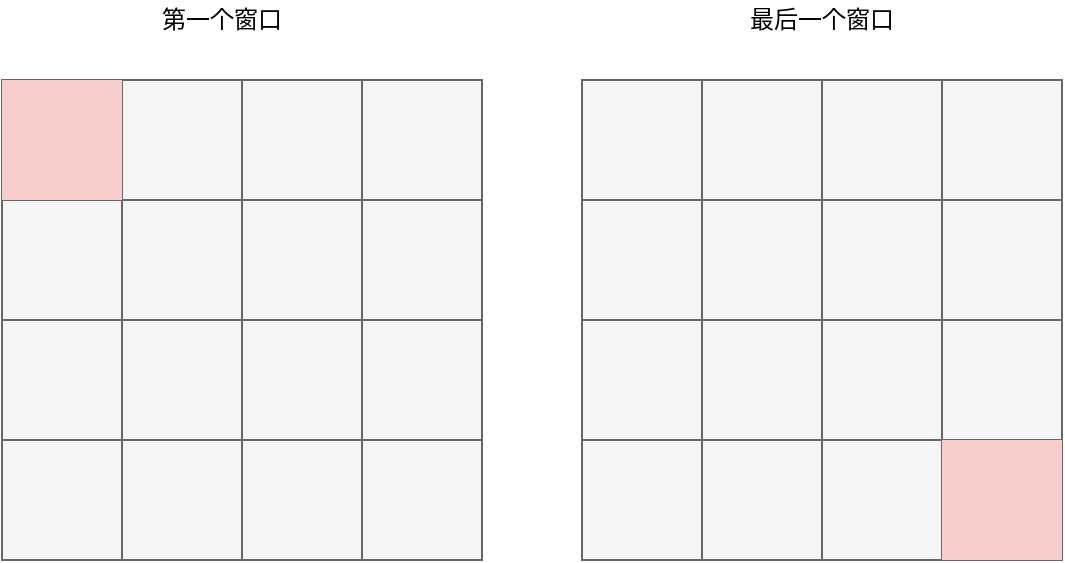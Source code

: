 <mxfile>
    <diagram id="Euq47NzqAwkgTYruWYWR" name="slider_window">
        <mxGraphModel dx="1077" dy="492" grid="1" gridSize="10" guides="1" tooltips="1" connect="1" arrows="1" fold="1" page="1" pageScale="1" pageWidth="827" pageHeight="1169" math="0" shadow="0">
            <root>
                <mxCell id="n5xZ4MemnUgpUKUkKyeN-0"/>
                <mxCell id="n5xZ4MemnUgpUKUkKyeN-1" parent="n5xZ4MemnUgpUKUkKyeN-0"/>
                <mxCell id="n5xZ4MemnUgpUKUkKyeN-87" value="" style="shape=table;html=1;whiteSpace=wrap;startSize=0;container=1;collapsible=0;childLayout=tableLayout;fillColor=#f5f5f5;strokeColor=#666666;fontColor=#333333;" vertex="1" parent="n5xZ4MemnUgpUKUkKyeN-1">
                    <mxGeometry x="80" y="140" width="240" height="240" as="geometry"/>
                </mxCell>
                <mxCell id="n5xZ4MemnUgpUKUkKyeN-88" value="" style="shape=partialRectangle;html=1;whiteSpace=wrap;collapsible=0;dropTarget=0;pointerEvents=0;fillColor=none;top=0;left=0;bottom=0;right=0;points=[[0,0.5],[1,0.5]];portConstraint=eastwest;" vertex="1" parent="n5xZ4MemnUgpUKUkKyeN-87">
                    <mxGeometry width="240" height="60" as="geometry"/>
                </mxCell>
                <mxCell id="n5xZ4MemnUgpUKUkKyeN-89" value="" style="shape=partialRectangle;html=1;whiteSpace=wrap;connectable=0;overflow=hidden;fillColor=#f8cecc;top=0;left=0;bottom=0;right=0;strokeColor=#b85450;" vertex="1" parent="n5xZ4MemnUgpUKUkKyeN-88">
                    <mxGeometry width="60" height="60" as="geometry"/>
                </mxCell>
                <mxCell id="n5xZ4MemnUgpUKUkKyeN-90" value="" style="shape=partialRectangle;html=1;whiteSpace=wrap;connectable=0;overflow=hidden;fillColor=none;top=0;left=0;bottom=0;right=0;" vertex="1" parent="n5xZ4MemnUgpUKUkKyeN-88">
                    <mxGeometry x="60" width="60" height="60" as="geometry"/>
                </mxCell>
                <mxCell id="n5xZ4MemnUgpUKUkKyeN-91" value="" style="shape=partialRectangle;html=1;whiteSpace=wrap;connectable=0;overflow=hidden;fillColor=none;top=0;left=0;bottom=0;right=0;" vertex="1" parent="n5xZ4MemnUgpUKUkKyeN-88">
                    <mxGeometry x="120" width="60" height="60" as="geometry"/>
                </mxCell>
                <mxCell id="n5xZ4MemnUgpUKUkKyeN-92" value="" style="shape=partialRectangle;html=1;whiteSpace=wrap;connectable=0;overflow=hidden;fillColor=none;top=0;left=0;bottom=0;right=0;" vertex="1" parent="n5xZ4MemnUgpUKUkKyeN-88">
                    <mxGeometry x="180" width="60" height="60" as="geometry"/>
                </mxCell>
                <mxCell id="n5xZ4MemnUgpUKUkKyeN-93" value="" style="shape=partialRectangle;html=1;whiteSpace=wrap;collapsible=0;dropTarget=0;pointerEvents=0;fillColor=none;top=0;left=0;bottom=0;right=0;points=[[0,0.5],[1,0.5]];portConstraint=eastwest;" vertex="1" parent="n5xZ4MemnUgpUKUkKyeN-87">
                    <mxGeometry y="60" width="240" height="60" as="geometry"/>
                </mxCell>
                <mxCell id="n5xZ4MemnUgpUKUkKyeN-94" value="" style="shape=partialRectangle;html=1;whiteSpace=wrap;connectable=0;overflow=hidden;fillColor=none;top=0;left=0;bottom=0;right=0;" vertex="1" parent="n5xZ4MemnUgpUKUkKyeN-93">
                    <mxGeometry width="60" height="60" as="geometry"/>
                </mxCell>
                <mxCell id="n5xZ4MemnUgpUKUkKyeN-95" value="" style="shape=partialRectangle;html=1;whiteSpace=wrap;connectable=0;overflow=hidden;fillColor=none;top=0;left=0;bottom=0;right=0;" vertex="1" parent="n5xZ4MemnUgpUKUkKyeN-93">
                    <mxGeometry x="60" width="60" height="60" as="geometry"/>
                </mxCell>
                <mxCell id="n5xZ4MemnUgpUKUkKyeN-96" value="" style="shape=partialRectangle;html=1;whiteSpace=wrap;connectable=0;overflow=hidden;fillColor=none;top=0;left=0;bottom=0;right=0;" vertex="1" parent="n5xZ4MemnUgpUKUkKyeN-93">
                    <mxGeometry x="120" width="60" height="60" as="geometry"/>
                </mxCell>
                <mxCell id="n5xZ4MemnUgpUKUkKyeN-97" value="" style="shape=partialRectangle;html=1;whiteSpace=wrap;connectable=0;overflow=hidden;fillColor=none;top=0;left=0;bottom=0;right=0;" vertex="1" parent="n5xZ4MemnUgpUKUkKyeN-93">
                    <mxGeometry x="180" width="60" height="60" as="geometry"/>
                </mxCell>
                <mxCell id="n5xZ4MemnUgpUKUkKyeN-98" value="" style="shape=partialRectangle;html=1;whiteSpace=wrap;collapsible=0;dropTarget=0;pointerEvents=0;fillColor=none;top=0;left=0;bottom=0;right=0;points=[[0,0.5],[1,0.5]];portConstraint=eastwest;" vertex="1" parent="n5xZ4MemnUgpUKUkKyeN-87">
                    <mxGeometry y="120" width="240" height="60" as="geometry"/>
                </mxCell>
                <mxCell id="n5xZ4MemnUgpUKUkKyeN-99" value="" style="shape=partialRectangle;html=1;whiteSpace=wrap;connectable=0;overflow=hidden;fillColor=none;top=0;left=0;bottom=0;right=0;" vertex="1" parent="n5xZ4MemnUgpUKUkKyeN-98">
                    <mxGeometry width="60" height="60" as="geometry"/>
                </mxCell>
                <mxCell id="n5xZ4MemnUgpUKUkKyeN-100" value="" style="shape=partialRectangle;html=1;whiteSpace=wrap;connectable=0;overflow=hidden;fillColor=none;top=0;left=0;bottom=0;right=0;" vertex="1" parent="n5xZ4MemnUgpUKUkKyeN-98">
                    <mxGeometry x="60" width="60" height="60" as="geometry"/>
                </mxCell>
                <mxCell id="n5xZ4MemnUgpUKUkKyeN-101" value="" style="shape=partialRectangle;html=1;whiteSpace=wrap;connectable=0;overflow=hidden;fillColor=none;top=0;left=0;bottom=0;right=0;" vertex="1" parent="n5xZ4MemnUgpUKUkKyeN-98">
                    <mxGeometry x="120" width="60" height="60" as="geometry"/>
                </mxCell>
                <mxCell id="n5xZ4MemnUgpUKUkKyeN-102" value="" style="shape=partialRectangle;html=1;whiteSpace=wrap;connectable=0;overflow=hidden;fillColor=none;top=0;left=0;bottom=0;right=0;" vertex="1" parent="n5xZ4MemnUgpUKUkKyeN-98">
                    <mxGeometry x="180" width="60" height="60" as="geometry"/>
                </mxCell>
                <mxCell id="n5xZ4MemnUgpUKUkKyeN-103" value="" style="shape=partialRectangle;html=1;whiteSpace=wrap;collapsible=0;dropTarget=0;pointerEvents=0;fillColor=none;top=0;left=0;bottom=0;right=0;points=[[0,0.5],[1,0.5]];portConstraint=eastwest;" vertex="1" parent="n5xZ4MemnUgpUKUkKyeN-87">
                    <mxGeometry y="180" width="240" height="60" as="geometry"/>
                </mxCell>
                <mxCell id="n5xZ4MemnUgpUKUkKyeN-104" value="" style="shape=partialRectangle;html=1;whiteSpace=wrap;connectable=0;overflow=hidden;fillColor=none;top=0;left=0;bottom=0;right=0;" vertex="1" parent="n5xZ4MemnUgpUKUkKyeN-103">
                    <mxGeometry width="60" height="60" as="geometry"/>
                </mxCell>
                <mxCell id="n5xZ4MemnUgpUKUkKyeN-105" value="" style="shape=partialRectangle;html=1;whiteSpace=wrap;connectable=0;overflow=hidden;fillColor=none;top=0;left=0;bottom=0;right=0;" vertex="1" parent="n5xZ4MemnUgpUKUkKyeN-103">
                    <mxGeometry x="60" width="60" height="60" as="geometry"/>
                </mxCell>
                <mxCell id="n5xZ4MemnUgpUKUkKyeN-106" value="" style="shape=partialRectangle;html=1;whiteSpace=wrap;connectable=0;overflow=hidden;fillColor=none;top=0;left=0;bottom=0;right=0;" vertex="1" parent="n5xZ4MemnUgpUKUkKyeN-103">
                    <mxGeometry x="120" width="60" height="60" as="geometry"/>
                </mxCell>
                <mxCell id="n5xZ4MemnUgpUKUkKyeN-107" value="" style="shape=partialRectangle;html=1;whiteSpace=wrap;connectable=0;overflow=hidden;fillColor=none;top=0;left=0;bottom=0;right=0;" vertex="1" parent="n5xZ4MemnUgpUKUkKyeN-103">
                    <mxGeometry x="180" width="60" height="60" as="geometry"/>
                </mxCell>
                <mxCell id="n5xZ4MemnUgpUKUkKyeN-108" value="" style="shape=table;html=1;whiteSpace=wrap;startSize=0;container=1;collapsible=0;childLayout=tableLayout;fillColor=#f5f5f5;strokeColor=#666666;fontColor=#333333;" vertex="1" parent="n5xZ4MemnUgpUKUkKyeN-1">
                    <mxGeometry x="370" y="140" width="240" height="240" as="geometry"/>
                </mxCell>
                <mxCell id="n5xZ4MemnUgpUKUkKyeN-109" value="" style="shape=partialRectangle;html=1;whiteSpace=wrap;collapsible=0;dropTarget=0;pointerEvents=0;fillColor=none;top=0;left=0;bottom=0;right=0;points=[[0,0.5],[1,0.5]];portConstraint=eastwest;" vertex="1" parent="n5xZ4MemnUgpUKUkKyeN-108">
                    <mxGeometry width="240" height="60" as="geometry"/>
                </mxCell>
                <mxCell id="n5xZ4MemnUgpUKUkKyeN-110" value="" style="shape=partialRectangle;html=1;whiteSpace=wrap;connectable=0;overflow=hidden;fillColor=none;top=0;left=0;bottom=0;right=0;" vertex="1" parent="n5xZ4MemnUgpUKUkKyeN-109">
                    <mxGeometry width="60" height="60" as="geometry"/>
                </mxCell>
                <mxCell id="n5xZ4MemnUgpUKUkKyeN-111" value="" style="shape=partialRectangle;html=1;whiteSpace=wrap;connectable=0;overflow=hidden;fillColor=none;top=0;left=0;bottom=0;right=0;" vertex="1" parent="n5xZ4MemnUgpUKUkKyeN-109">
                    <mxGeometry x="60" width="60" height="60" as="geometry"/>
                </mxCell>
                <mxCell id="n5xZ4MemnUgpUKUkKyeN-112" value="" style="shape=partialRectangle;html=1;whiteSpace=wrap;connectable=0;overflow=hidden;fillColor=none;top=0;left=0;bottom=0;right=0;" vertex="1" parent="n5xZ4MemnUgpUKUkKyeN-109">
                    <mxGeometry x="120" width="60" height="60" as="geometry"/>
                </mxCell>
                <mxCell id="n5xZ4MemnUgpUKUkKyeN-113" value="" style="shape=partialRectangle;html=1;whiteSpace=wrap;connectable=0;overflow=hidden;fillColor=none;top=0;left=0;bottom=0;right=0;" vertex="1" parent="n5xZ4MemnUgpUKUkKyeN-109">
                    <mxGeometry x="180" width="60" height="60" as="geometry"/>
                </mxCell>
                <mxCell id="n5xZ4MemnUgpUKUkKyeN-114" value="" style="shape=partialRectangle;html=1;whiteSpace=wrap;collapsible=0;dropTarget=0;pointerEvents=0;fillColor=none;top=0;left=0;bottom=0;right=0;points=[[0,0.5],[1,0.5]];portConstraint=eastwest;" vertex="1" parent="n5xZ4MemnUgpUKUkKyeN-108">
                    <mxGeometry y="60" width="240" height="60" as="geometry"/>
                </mxCell>
                <mxCell id="n5xZ4MemnUgpUKUkKyeN-115" value="" style="shape=partialRectangle;html=1;whiteSpace=wrap;connectable=0;overflow=hidden;fillColor=none;top=0;left=0;bottom=0;right=0;" vertex="1" parent="n5xZ4MemnUgpUKUkKyeN-114">
                    <mxGeometry width="60" height="60" as="geometry"/>
                </mxCell>
                <mxCell id="n5xZ4MemnUgpUKUkKyeN-116" value="" style="shape=partialRectangle;html=1;whiteSpace=wrap;connectable=0;overflow=hidden;fillColor=none;top=0;left=0;bottom=0;right=0;" vertex="1" parent="n5xZ4MemnUgpUKUkKyeN-114">
                    <mxGeometry x="60" width="60" height="60" as="geometry"/>
                </mxCell>
                <mxCell id="n5xZ4MemnUgpUKUkKyeN-117" value="" style="shape=partialRectangle;html=1;whiteSpace=wrap;connectable=0;overflow=hidden;fillColor=none;top=0;left=0;bottom=0;right=0;" vertex="1" parent="n5xZ4MemnUgpUKUkKyeN-114">
                    <mxGeometry x="120" width="60" height="60" as="geometry"/>
                </mxCell>
                <mxCell id="n5xZ4MemnUgpUKUkKyeN-118" value="" style="shape=partialRectangle;html=1;whiteSpace=wrap;connectable=0;overflow=hidden;fillColor=none;top=0;left=0;bottom=0;right=0;" vertex="1" parent="n5xZ4MemnUgpUKUkKyeN-114">
                    <mxGeometry x="180" width="60" height="60" as="geometry"/>
                </mxCell>
                <mxCell id="n5xZ4MemnUgpUKUkKyeN-119" value="" style="shape=partialRectangle;html=1;whiteSpace=wrap;collapsible=0;dropTarget=0;pointerEvents=0;fillColor=none;top=0;left=0;bottom=0;right=0;points=[[0,0.5],[1,0.5]];portConstraint=eastwest;" vertex="1" parent="n5xZ4MemnUgpUKUkKyeN-108">
                    <mxGeometry y="120" width="240" height="60" as="geometry"/>
                </mxCell>
                <mxCell id="n5xZ4MemnUgpUKUkKyeN-120" value="" style="shape=partialRectangle;html=1;whiteSpace=wrap;connectable=0;overflow=hidden;fillColor=none;top=0;left=0;bottom=0;right=0;" vertex="1" parent="n5xZ4MemnUgpUKUkKyeN-119">
                    <mxGeometry width="60" height="60" as="geometry"/>
                </mxCell>
                <mxCell id="n5xZ4MemnUgpUKUkKyeN-121" value="" style="shape=partialRectangle;html=1;whiteSpace=wrap;connectable=0;overflow=hidden;fillColor=none;top=0;left=0;bottom=0;right=0;" vertex="1" parent="n5xZ4MemnUgpUKUkKyeN-119">
                    <mxGeometry x="60" width="60" height="60" as="geometry"/>
                </mxCell>
                <mxCell id="n5xZ4MemnUgpUKUkKyeN-122" value="" style="shape=partialRectangle;html=1;whiteSpace=wrap;connectable=0;overflow=hidden;fillColor=none;top=0;left=0;bottom=0;right=0;" vertex="1" parent="n5xZ4MemnUgpUKUkKyeN-119">
                    <mxGeometry x="120" width="60" height="60" as="geometry"/>
                </mxCell>
                <mxCell id="n5xZ4MemnUgpUKUkKyeN-123" value="" style="shape=partialRectangle;html=1;whiteSpace=wrap;connectable=0;overflow=hidden;fillColor=none;top=0;left=0;bottom=0;right=0;" vertex="1" parent="n5xZ4MemnUgpUKUkKyeN-119">
                    <mxGeometry x="180" width="60" height="60" as="geometry"/>
                </mxCell>
                <mxCell id="n5xZ4MemnUgpUKUkKyeN-124" value="" style="shape=partialRectangle;html=1;whiteSpace=wrap;collapsible=0;dropTarget=0;pointerEvents=0;fillColor=none;top=0;left=0;bottom=0;right=0;points=[[0,0.5],[1,0.5]];portConstraint=eastwest;" vertex="1" parent="n5xZ4MemnUgpUKUkKyeN-108">
                    <mxGeometry y="180" width="240" height="60" as="geometry"/>
                </mxCell>
                <mxCell id="n5xZ4MemnUgpUKUkKyeN-125" value="" style="shape=partialRectangle;html=1;whiteSpace=wrap;connectable=0;overflow=hidden;fillColor=none;top=0;left=0;bottom=0;right=0;" vertex="1" parent="n5xZ4MemnUgpUKUkKyeN-124">
                    <mxGeometry width="60" height="60" as="geometry"/>
                </mxCell>
                <mxCell id="n5xZ4MemnUgpUKUkKyeN-126" value="" style="shape=partialRectangle;html=1;whiteSpace=wrap;connectable=0;overflow=hidden;fillColor=none;top=0;left=0;bottom=0;right=0;" vertex="1" parent="n5xZ4MemnUgpUKUkKyeN-124">
                    <mxGeometry x="60" width="60" height="60" as="geometry"/>
                </mxCell>
                <mxCell id="n5xZ4MemnUgpUKUkKyeN-127" value="" style="shape=partialRectangle;html=1;whiteSpace=wrap;connectable=0;overflow=hidden;fillColor=none;top=0;left=0;bottom=0;right=0;" vertex="1" parent="n5xZ4MemnUgpUKUkKyeN-124">
                    <mxGeometry x="120" width="60" height="60" as="geometry"/>
                </mxCell>
                <mxCell id="n5xZ4MemnUgpUKUkKyeN-128" value="" style="shape=partialRectangle;html=1;whiteSpace=wrap;connectable=0;overflow=hidden;fillColor=#f8cecc;top=0;left=0;bottom=0;right=0;strokeColor=#b85450;" vertex="1" parent="n5xZ4MemnUgpUKUkKyeN-124">
                    <mxGeometry x="180" width="60" height="60" as="geometry"/>
                </mxCell>
                <mxCell id="n5xZ4MemnUgpUKUkKyeN-129" value="第一个窗口" style="text;html=1;strokeColor=none;fillColor=none;align=center;verticalAlign=middle;whiteSpace=wrap;rounded=0;" vertex="1" parent="n5xZ4MemnUgpUKUkKyeN-1">
                    <mxGeometry x="150" y="100" width="80" height="20" as="geometry"/>
                </mxCell>
                <mxCell id="n5xZ4MemnUgpUKUkKyeN-130" value="最后一个窗口" style="text;html=1;strokeColor=none;fillColor=none;align=center;verticalAlign=middle;whiteSpace=wrap;rounded=0;" vertex="1" parent="n5xZ4MemnUgpUKUkKyeN-1">
                    <mxGeometry x="445" y="100" width="90" height="20" as="geometry"/>
                </mxCell>
            </root>
        </mxGraphModel>
    </diagram>
    <diagram id="bG7DH9WAkvse09KNoYB4" name="ocr_flow">
        <mxGraphModel dx="1077" dy="492" grid="1" gridSize="10" guides="1" tooltips="1" connect="1" arrows="1" fold="1" page="1" pageScale="1" pageWidth="827" pageHeight="1169" math="0" shadow="0">
            <root>
                <mxCell id="0"/>
                <mxCell id="1" parent="0"/>
                <mxCell id="4" value="" style="edgeStyle=orthogonalEdgeStyle;rounded=0;orthogonalLoop=1;jettySize=auto;html=1;" parent="1" source="2" target="3" edge="1">
                    <mxGeometry relative="1" as="geometry"/>
                </mxCell>
                <mxCell id="2" value="输入图片" style="rounded=0;whiteSpace=wrap;html=1;fillColor=#dae8fc;strokeColor=#6c8ebf;" parent="1" vertex="1">
                    <mxGeometry x="490" y="230" width="120" height="14" as="geometry"/>
                </mxCell>
                <mxCell id="6" value="" style="edgeStyle=orthogonalEdgeStyle;rounded=0;orthogonalLoop=1;jettySize=auto;html=1;" parent="1" source="3" target="5" edge="1">
                    <mxGeometry relative="1" as="geometry"/>
                </mxCell>
                <mxCell id="3" value="二值化" style="rounded=0;whiteSpace=wrap;html=1;fillColor=#f8cecc;strokeColor=#b85450;" parent="1" vertex="1">
                    <mxGeometry x="490" y="270" width="120" height="14" as="geometry"/>
                </mxCell>
                <mxCell id="14" value="" style="edgeStyle=orthogonalEdgeStyle;rounded=0;orthogonalLoop=1;jettySize=auto;html=1;" parent="1" source="5" target="13" edge="1">
                    <mxGeometry relative="1" as="geometry"/>
                </mxCell>
                <mxCell id="5" value="滑动窗口匹配" style="rounded=0;whiteSpace=wrap;html=1;fillColor=#f8cecc;strokeColor=#b85450;" parent="1" vertex="1">
                    <mxGeometry x="490" y="310" width="120" height="14" as="geometry"/>
                </mxCell>
                <mxCell id="16" value="" style="edgeStyle=orthogonalEdgeStyle;rounded=0;orthogonalLoop=1;jettySize=auto;html=1;" parent="1" source="13" target="15" edge="1">
                    <mxGeometry relative="1" as="geometry"/>
                </mxCell>
                <mxCell id="13" value="排序结果" style="rounded=0;whiteSpace=wrap;html=1;fillColor=#f8cecc;strokeColor=#b85450;" parent="1" vertex="1">
                    <mxGeometry x="490" y="340" width="120" height="14" as="geometry"/>
                </mxCell>
                <mxCell id="15" value="输出结果(字符+坐标)" style="rounded=0;whiteSpace=wrap;html=1;fillColor=#d5e8d4;strokeColor=#82b366;" parent="1" vertex="1">
                    <mxGeometry x="490" y="384" width="120" height="14" as="geometry"/>
                </mxCell>
                <mxCell id="21" style="edgeStyle=orthogonalEdgeStyle;rounded=0;orthogonalLoop=1;jettySize=auto;html=1;entryX=1;entryY=0.5;entryDx=0;entryDy=0;" parent="1" source="18" target="5" edge="1">
                    <mxGeometry relative="1" as="geometry"/>
                </mxCell>
                <mxCell id="18" value="字库" style="rounded=0;whiteSpace=wrap;html=1;fillColor=#dae8fc;strokeColor=#6c8ebf;" parent="1" vertex="1">
                    <mxGeometry x="630" y="310" width="120" height="14" as="geometry"/>
                </mxCell>
            </root>
        </mxGraphModel>
    </diagram>
    <diagram id="zzZ5HDbkRV8-Xi-ZfIn5" name="Page-3">
        <mxGraphModel dx="1077" dy="492" grid="1" gridSize="10" guides="1" tooltips="1" connect="1" arrows="1" fold="1" page="1" pageScale="1" pageWidth="827" pageHeight="1169" math="0" shadow="0">
            <root>
                <mxCell id="fC1ekq5XM1xph6t2imHj-0"/>
                <mxCell id="fC1ekq5XM1xph6t2imHj-1" parent="fC1ekq5XM1xph6t2imHj-0"/>
            </root>
        </mxGraphModel>
    </diagram>
</mxfile>